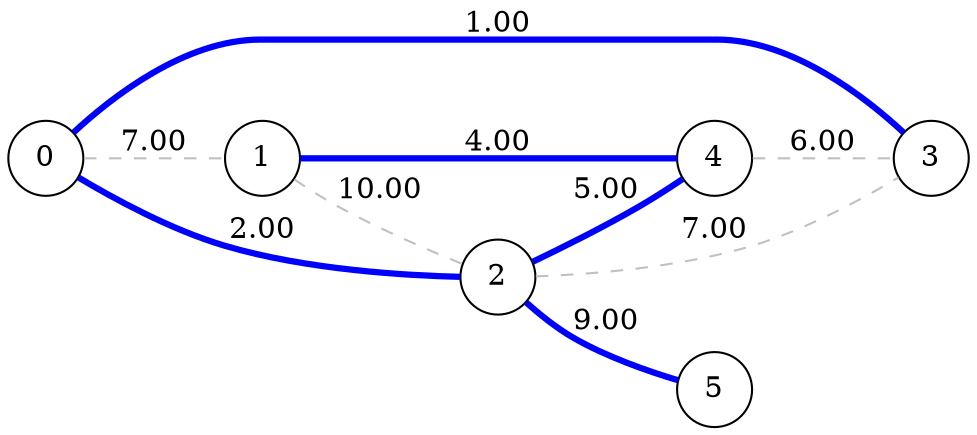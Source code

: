 graph G {
  layout=dot;
  overlap=false;
  splines=true;
  rankdir=LR;
  0 [shape=circle];
  1 [shape=circle];
  2 [shape=circle];
  3 [shape=circle];
  4 [shape=circle];
  5 [shape=circle];
  0 -- 1 [label="7.00", color=gray, style=dashed];
  0 -- 2 [label="2.00", penwidth=3, color=blue];
  0 -- 3 [label="1.00", penwidth=3, color=blue];
  1 -- 2 [label="10.00", color=gray, style=dashed];
  1 -- 4 [label="4.00", penwidth=3, color=blue];
  2 -- 4 [label="5.00", penwidth=3, color=blue];
  2 -- 3 [label="7.00", color=gray, style=dashed];
  2 -- 5 [label="9.00", penwidth=3, color=blue];
  4 -- 3 [label="6.00", color=gray, style=dashed];
}
